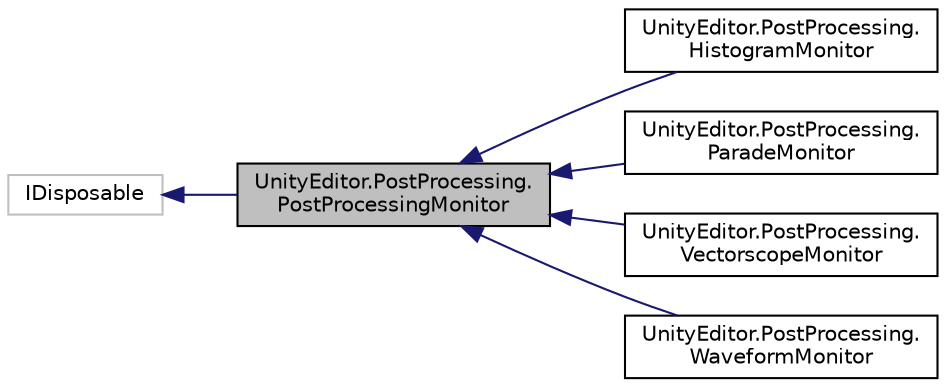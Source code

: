 digraph "UnityEditor.PostProcessing.PostProcessingMonitor"
{
  edge [fontname="Helvetica",fontsize="10",labelfontname="Helvetica",labelfontsize="10"];
  node [fontname="Helvetica",fontsize="10",shape=record];
  rankdir="LR";
  Node0 [label="UnityEditor.PostProcessing.\lPostProcessingMonitor",height=0.2,width=0.4,color="black", fillcolor="grey75", style="filled", fontcolor="black"];
  Node1 -> Node0 [dir="back",color="midnightblue",fontsize="10",style="solid",fontname="Helvetica"];
  Node1 [label="IDisposable",height=0.2,width=0.4,color="grey75", fillcolor="white", style="filled"];
  Node0 -> Node2 [dir="back",color="midnightblue",fontsize="10",style="solid",fontname="Helvetica"];
  Node2 [label="UnityEditor.PostProcessing.\lHistogramMonitor",height=0.2,width=0.4,color="black", fillcolor="white", style="filled",URL="$class_unity_editor_1_1_post_processing_1_1_histogram_monitor.html"];
  Node0 -> Node3 [dir="back",color="midnightblue",fontsize="10",style="solid",fontname="Helvetica"];
  Node3 [label="UnityEditor.PostProcessing.\lParadeMonitor",height=0.2,width=0.4,color="black", fillcolor="white", style="filled",URL="$class_unity_editor_1_1_post_processing_1_1_parade_monitor.html"];
  Node0 -> Node4 [dir="back",color="midnightblue",fontsize="10",style="solid",fontname="Helvetica"];
  Node4 [label="UnityEditor.PostProcessing.\lVectorscopeMonitor",height=0.2,width=0.4,color="black", fillcolor="white", style="filled",URL="$class_unity_editor_1_1_post_processing_1_1_vectorscope_monitor.html"];
  Node0 -> Node5 [dir="back",color="midnightblue",fontsize="10",style="solid",fontname="Helvetica"];
  Node5 [label="UnityEditor.PostProcessing.\lWaveformMonitor",height=0.2,width=0.4,color="black", fillcolor="white", style="filled",URL="$class_unity_editor_1_1_post_processing_1_1_waveform_monitor.html"];
}
